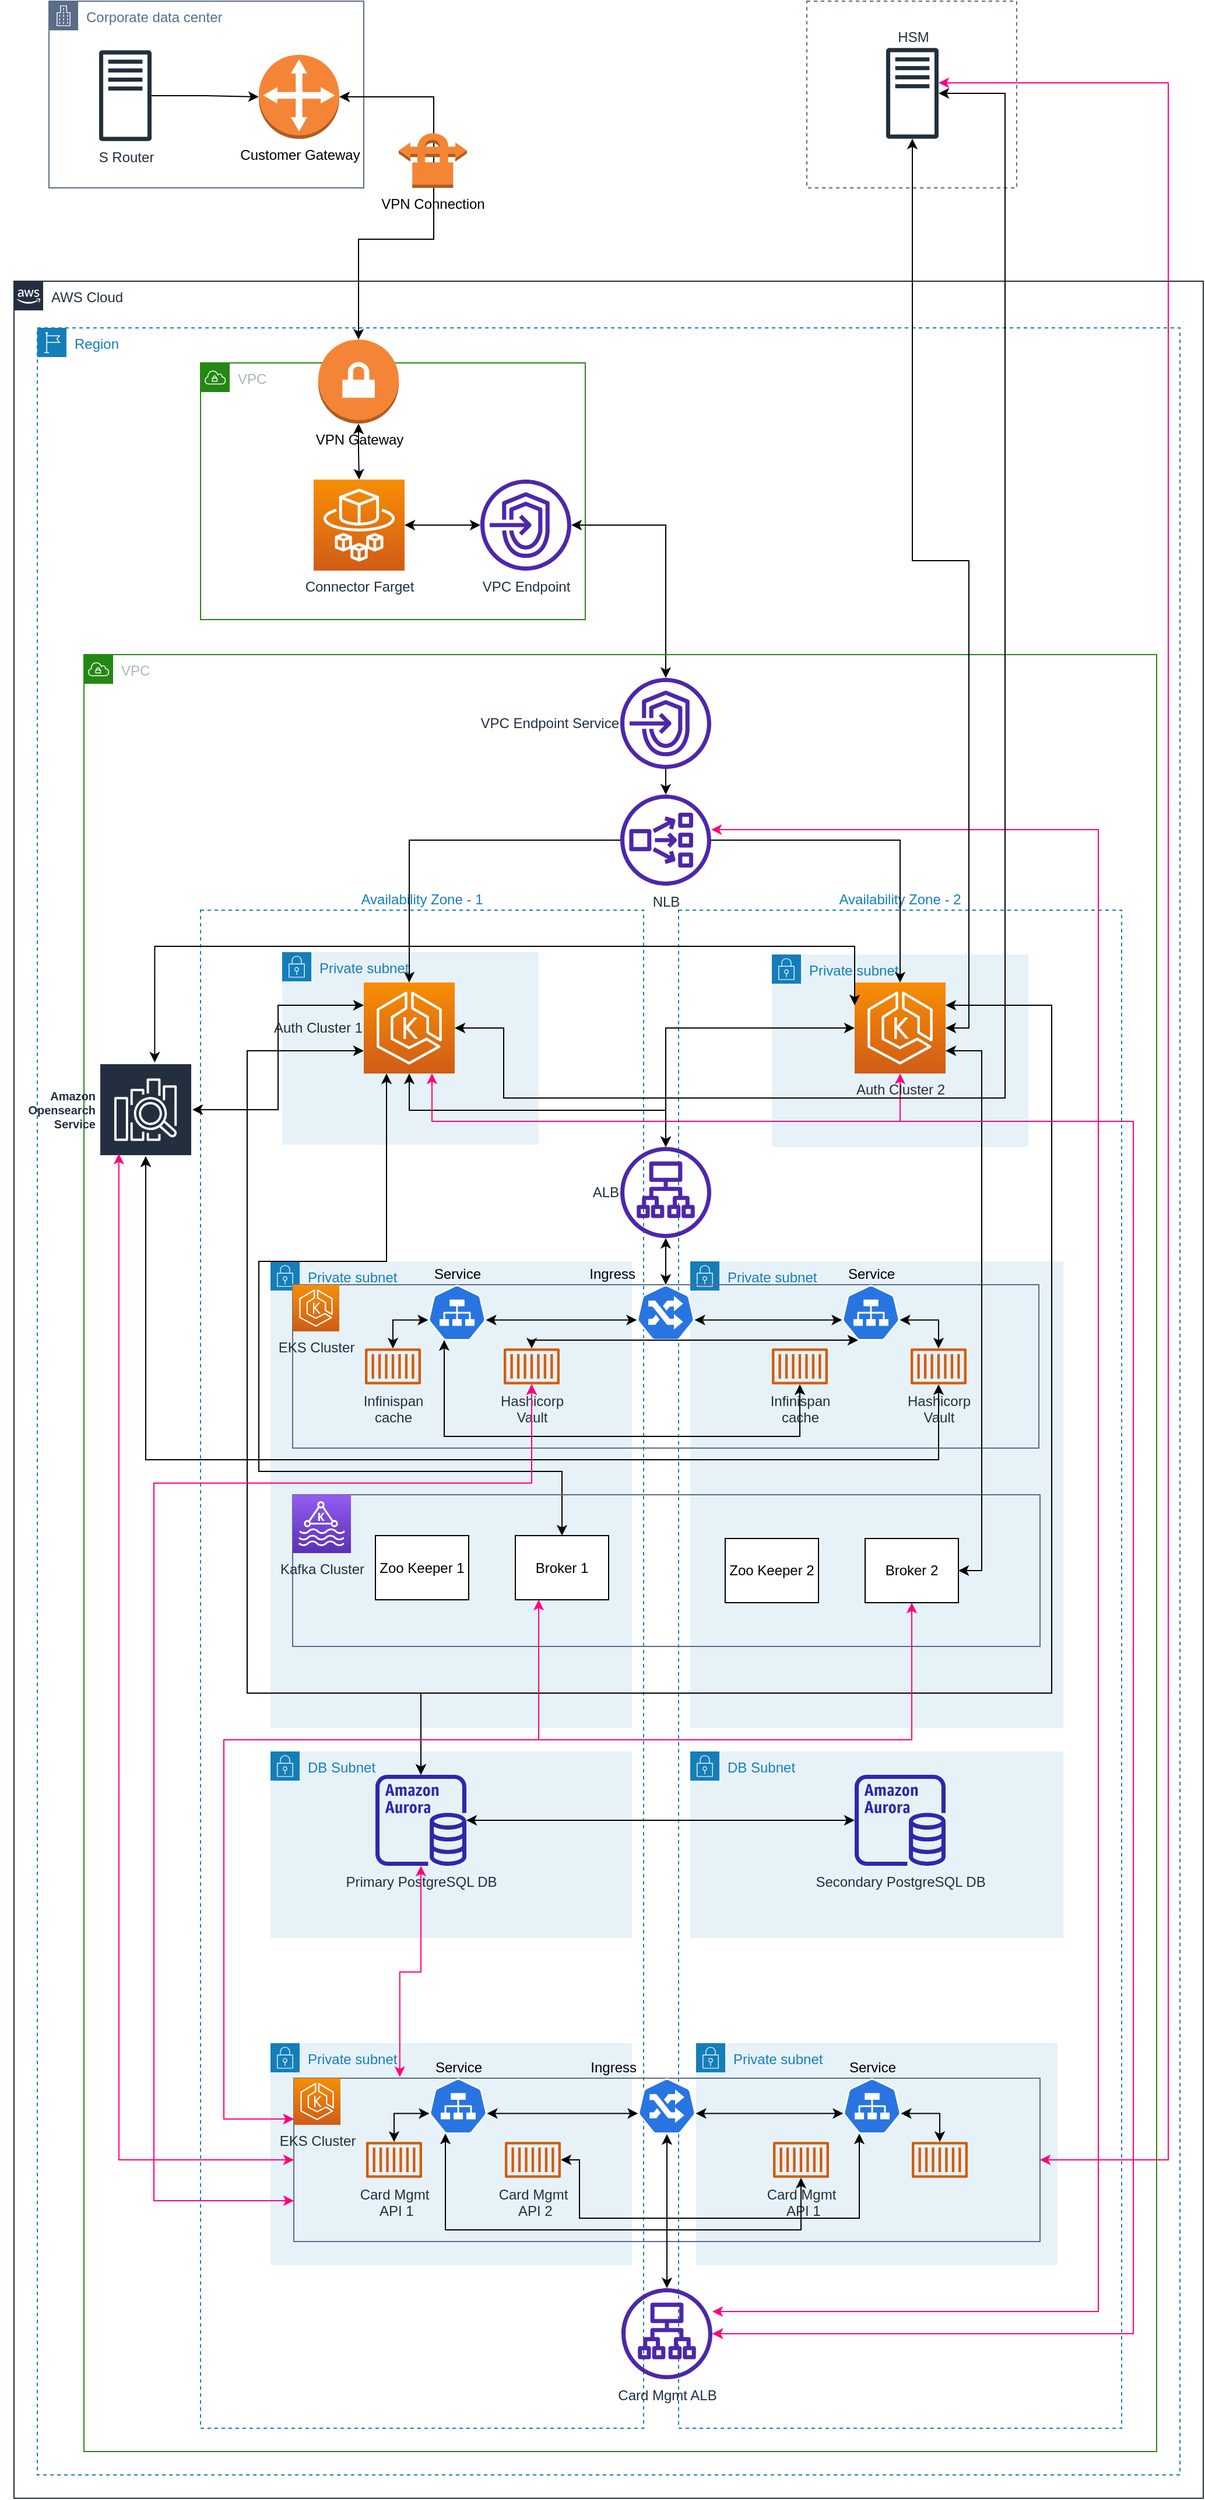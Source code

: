 <mxfile version="17.5.0" type="github">
  <diagram id="ZLm3gOEqDaADDMG7zsBQ" name="Page-1">
    <mxGraphModel dx="1483" dy="827" grid="1" gridSize="10" guides="1" tooltips="1" connect="1" arrows="1" fold="1" page="1" pageScale="1" pageWidth="850" pageHeight="1100" math="0" shadow="0">
      <root>
        <mxCell id="0" />
        <mxCell id="1" parent="0" />
        <mxCell id="WpvP-rq0O9A4-NwhxeJN-8" value="" style="fillColor=none;strokeColor=#5A6C86;dashed=1;verticalAlign=top;fontStyle=0;fontColor=#5A6C86;" parent="1" vertex="1">
          <mxGeometry x="700" y="40" width="180" height="160" as="geometry" />
        </mxCell>
        <mxCell id="sWBqQdJsFsiWwsDBz4wd-2" value="AWS Cloud" style="points=[[0,0],[0.25,0],[0.5,0],[0.75,0],[1,0],[1,0.25],[1,0.5],[1,0.75],[1,1],[0.75,1],[0.5,1],[0.25,1],[0,1],[0,0.75],[0,0.5],[0,0.25]];outlineConnect=0;gradientColor=none;html=1;whiteSpace=wrap;fontSize=12;fontStyle=0;container=1;pointerEvents=0;collapsible=0;recursiveResize=0;shape=mxgraph.aws4.group;grIcon=mxgraph.aws4.group_aws_cloud_alt;strokeColor=#232F3E;fillColor=none;verticalAlign=top;align=left;spacingLeft=30;fontColor=#232F3E;dashed=0;" parent="1" vertex="1">
          <mxGeometry x="20" y="280" width="1020" height="1900" as="geometry" />
        </mxCell>
        <mxCell id="sWBqQdJsFsiWwsDBz4wd-3" value="Region" style="points=[[0,0],[0.25,0],[0.5,0],[0.75,0],[1,0],[1,0.25],[1,0.5],[1,0.75],[1,1],[0.75,1],[0.5,1],[0.25,1],[0,1],[0,0.75],[0,0.5],[0,0.25]];outlineConnect=0;gradientColor=none;html=1;whiteSpace=wrap;fontSize=12;fontStyle=0;container=1;pointerEvents=0;collapsible=0;recursiveResize=0;shape=mxgraph.aws4.group;grIcon=mxgraph.aws4.group_region;strokeColor=#147EBA;fillColor=none;verticalAlign=top;align=left;spacingLeft=30;fontColor=#147EBA;dashed=1;" parent="sWBqQdJsFsiWwsDBz4wd-2" vertex="1">
          <mxGeometry x="20" y="40" width="980" height="1840" as="geometry" />
        </mxCell>
        <mxCell id="sWBqQdJsFsiWwsDBz4wd-5" value="VPC" style="points=[[0,0],[0.25,0],[0.5,0],[0.75,0],[1,0],[1,0.25],[1,0.5],[1,0.75],[1,1],[0.75,1],[0.5,1],[0.25,1],[0,1],[0,0.75],[0,0.5],[0,0.25]];outlineConnect=0;gradientColor=none;html=1;whiteSpace=wrap;fontSize=12;fontStyle=0;container=1;pointerEvents=0;collapsible=0;recursiveResize=0;shape=mxgraph.aws4.group;grIcon=mxgraph.aws4.group_vpc;strokeColor=#248814;fillColor=none;verticalAlign=top;align=left;spacingLeft=30;fontColor=#AAB7B8;dashed=0;" parent="sWBqQdJsFsiWwsDBz4wd-3" vertex="1">
          <mxGeometry x="140" y="30" width="330" height="220" as="geometry" />
        </mxCell>
        <mxCell id="sWBqQdJsFsiWwsDBz4wd-17" style="edgeStyle=orthogonalEdgeStyle;rounded=0;orthogonalLoop=1;jettySize=auto;html=1;startArrow=classic;startFill=1;" parent="sWBqQdJsFsiWwsDBz4wd-5" source="sWBqQdJsFsiWwsDBz4wd-14" target="sWBqQdJsFsiWwsDBz4wd-16" edge="1">
          <mxGeometry relative="1" as="geometry" />
        </mxCell>
        <mxCell id="sWBqQdJsFsiWwsDBz4wd-14" value="Connector Farget" style="sketch=0;points=[[0,0,0],[0.25,0,0],[0.5,0,0],[0.75,0,0],[1,0,0],[0,1,0],[0.25,1,0],[0.5,1,0],[0.75,1,0],[1,1,0],[0,0.25,0],[0,0.5,0],[0,0.75,0],[1,0.25,0],[1,0.5,0],[1,0.75,0]];outlineConnect=0;fontColor=#232F3E;gradientColor=#F78E04;gradientDirection=north;fillColor=#D05C17;strokeColor=#ffffff;dashed=0;verticalLabelPosition=bottom;verticalAlign=top;align=center;html=1;fontSize=12;fontStyle=0;aspect=fixed;shape=mxgraph.aws4.resourceIcon;resIcon=mxgraph.aws4.fargate;" parent="sWBqQdJsFsiWwsDBz4wd-5" vertex="1">
          <mxGeometry x="97" y="100" width="78" height="78" as="geometry" />
        </mxCell>
        <mxCell id="sWBqQdJsFsiWwsDBz4wd-16" value="VPC Endpoint" style="sketch=0;outlineConnect=0;fontColor=#232F3E;gradientColor=none;fillColor=#4D27AA;strokeColor=none;dashed=0;verticalLabelPosition=bottom;verticalAlign=top;align=center;html=1;fontSize=12;fontStyle=0;aspect=fixed;pointerEvents=1;shape=mxgraph.aws4.endpoints;" parent="sWBqQdJsFsiWwsDBz4wd-5" vertex="1">
          <mxGeometry x="240" y="100" width="78" height="78" as="geometry" />
        </mxCell>
        <mxCell id="sWBqQdJsFsiWwsDBz4wd-15" style="edgeStyle=orthogonalEdgeStyle;rounded=0;orthogonalLoop=1;jettySize=auto;html=1;startArrow=classic;startFill=1;" parent="sWBqQdJsFsiWwsDBz4wd-3" source="sWBqQdJsFsiWwsDBz4wd-10" target="sWBqQdJsFsiWwsDBz4wd-14" edge="1">
          <mxGeometry relative="1" as="geometry" />
        </mxCell>
        <mxCell id="sWBqQdJsFsiWwsDBz4wd-10" value="VPN Gateway" style="outlineConnect=0;dashed=0;verticalLabelPosition=bottom;verticalAlign=top;align=center;html=1;shape=mxgraph.aws3.vpn_gateway;fillColor=#F58536;gradientColor=none;" parent="sWBqQdJsFsiWwsDBz4wd-3" vertex="1">
          <mxGeometry x="241" y="10" width="69" height="72" as="geometry" />
        </mxCell>
        <mxCell id="sWBqQdJsFsiWwsDBz4wd-20" style="edgeStyle=orthogonalEdgeStyle;rounded=0;orthogonalLoop=1;jettySize=auto;html=1;startArrow=classic;startFill=1;" parent="sWBqQdJsFsiWwsDBz4wd-3" source="sWBqQdJsFsiWwsDBz4wd-16" target="sWBqQdJsFsiWwsDBz4wd-19" edge="1">
          <mxGeometry relative="1" as="geometry" />
        </mxCell>
        <mxCell id="yjxdZcu7dKZ7Ev10e8hE-39" value="" style="group" vertex="1" connectable="0" parent="sWBqQdJsFsiWwsDBz4wd-3">
          <mxGeometry x="40" y="280" width="920" height="1540" as="geometry" />
        </mxCell>
        <mxCell id="sWBqQdJsFsiWwsDBz4wd-18" value="VPC" style="points=[[0,0],[0.25,0],[0.5,0],[0.75,0],[1,0],[1,0.25],[1,0.5],[1,0.75],[1,1],[0.75,1],[0.5,1],[0.25,1],[0,1],[0,0.75],[0,0.5],[0,0.25]];outlineConnect=0;gradientColor=none;html=1;whiteSpace=wrap;fontSize=12;fontStyle=0;container=1;pointerEvents=0;collapsible=0;recursiveResize=0;shape=mxgraph.aws4.group;grIcon=mxgraph.aws4.group_vpc;strokeColor=#248814;fillColor=none;verticalAlign=top;align=left;spacingLeft=30;fontColor=#AAB7B8;dashed=0;" parent="yjxdZcu7dKZ7Ev10e8hE-39" vertex="1">
          <mxGeometry width="920" height="1540" as="geometry" />
        </mxCell>
        <mxCell id="yjxdZcu7dKZ7Ev10e8hE-45" value="Availability Zone - 1" style="fillColor=none;strokeColor=#147EBA;dashed=1;verticalAlign=bottom;fontStyle=0;fontColor=#147EBA;labelPosition=center;verticalLabelPosition=top;align=center;" vertex="1" parent="sWBqQdJsFsiWwsDBz4wd-18">
          <mxGeometry x="100" y="219" width="380" height="1301" as="geometry" />
        </mxCell>
        <mxCell id="yjxdZcu7dKZ7Ev10e8hE-29" value="Private subnet" style="points=[[0,0],[0.25,0],[0.5,0],[0.75,0],[1,0],[1,0.25],[1,0.5],[1,0.75],[1,1],[0.75,1],[0.5,1],[0.25,1],[0,1],[0,0.75],[0,0.5],[0,0.25]];outlineConnect=0;gradientColor=none;html=1;whiteSpace=wrap;fontSize=12;fontStyle=0;container=1;pointerEvents=0;collapsible=0;recursiveResize=0;shape=mxgraph.aws4.group;grIcon=mxgraph.aws4.group_security_group;grStroke=0;strokeColor=#147EBA;fillColor=#E6F2F8;verticalAlign=top;align=left;spacingLeft=30;fontColor=#147EBA;dashed=0;" vertex="1" parent="sWBqQdJsFsiWwsDBz4wd-18">
          <mxGeometry x="160" y="1190" width="310" height="190" as="geometry" />
        </mxCell>
        <mxCell id="yjxdZcu7dKZ7Ev10e8hE-6" value="DB Subnet" style="points=[[0,0],[0.25,0],[0.5,0],[0.75,0],[1,0],[1,0.25],[1,0.5],[1,0.75],[1,1],[0.75,1],[0.5,1],[0.25,1],[0,1],[0,0.75],[0,0.5],[0,0.25]];outlineConnect=0;gradientColor=none;html=1;whiteSpace=wrap;fontSize=12;fontStyle=0;container=1;pointerEvents=0;collapsible=0;recursiveResize=0;shape=mxgraph.aws4.group;grIcon=mxgraph.aws4.group_security_group;grStroke=0;strokeColor=#147EBA;fillColor=#E6F2F8;verticalAlign=top;align=left;spacingLeft=30;fontColor=#147EBA;dashed=0;" vertex="1" parent="sWBqQdJsFsiWwsDBz4wd-18">
          <mxGeometry x="520" y="940" width="320" height="160" as="geometry" />
        </mxCell>
        <mxCell id="WpvP-rq0O9A4-NwhxeJN-1" value="Availability Zone - 2" style="fillColor=none;strokeColor=#147EBA;dashed=1;verticalAlign=bottom;fontStyle=0;fontColor=#147EBA;labelPosition=center;verticalLabelPosition=top;align=center;" parent="sWBqQdJsFsiWwsDBz4wd-18" vertex="1">
          <mxGeometry x="510" y="219" width="380" height="1301" as="geometry" />
        </mxCell>
        <mxCell id="yjxdZcu7dKZ7Ev10e8hE-5" value="DB Subnet" style="points=[[0,0],[0.25,0],[0.5,0],[0.75,0],[1,0],[1,0.25],[1,0.5],[1,0.75],[1,1],[0.75,1],[0.5,1],[0.25,1],[0,1],[0,0.75],[0,0.5],[0,0.25]];outlineConnect=0;gradientColor=none;html=1;whiteSpace=wrap;fontSize=12;fontStyle=0;container=1;pointerEvents=0;collapsible=0;recursiveResize=0;shape=mxgraph.aws4.group;grIcon=mxgraph.aws4.group_security_group;grStroke=0;strokeColor=#147EBA;fillColor=#E6F2F8;verticalAlign=top;align=left;spacingLeft=30;fontColor=#147EBA;dashed=0;" vertex="1" parent="sWBqQdJsFsiWwsDBz4wd-18">
          <mxGeometry x="160" y="940" width="310" height="160" as="geometry" />
        </mxCell>
        <mxCell id="yjxdZcu7dKZ7Ev10e8hE-4" value="Private subnet" style="points=[[0,0],[0.25,0],[0.5,0],[0.75,0],[1,0],[1,0.25],[1,0.5],[1,0.75],[1,1],[0.75,1],[0.5,1],[0.25,1],[0,1],[0,0.75],[0,0.5],[0,0.25]];outlineConnect=0;gradientColor=none;html=1;whiteSpace=wrap;fontSize=12;fontStyle=0;container=1;pointerEvents=0;collapsible=0;recursiveResize=0;shape=mxgraph.aws4.group;grIcon=mxgraph.aws4.group_security_group;grStroke=0;strokeColor=#147EBA;fillColor=#E6F2F8;verticalAlign=top;align=left;spacingLeft=30;fontColor=#147EBA;dashed=0;" vertex="1" parent="sWBqQdJsFsiWwsDBz4wd-18">
          <mxGeometry x="520" y="520" width="320" height="400" as="geometry" />
        </mxCell>
        <mxCell id="yjxdZcu7dKZ7Ev10e8hE-3" value="Private subnet" style="points=[[0,0],[0.25,0],[0.5,0],[0.75,0],[1,0],[1,0.25],[1,0.5],[1,0.75],[1,1],[0.75,1],[0.5,1],[0.25,1],[0,1],[0,0.75],[0,0.5],[0,0.25]];outlineConnect=0;gradientColor=none;html=1;whiteSpace=wrap;fontSize=12;fontStyle=0;container=1;pointerEvents=0;collapsible=0;recursiveResize=0;shape=mxgraph.aws4.group;grIcon=mxgraph.aws4.group_security_group;grStroke=0;strokeColor=#147EBA;fillColor=#E6F2F8;verticalAlign=top;align=left;spacingLeft=30;fontColor=#147EBA;dashed=0;" vertex="1" parent="sWBqQdJsFsiWwsDBz4wd-18">
          <mxGeometry x="160" y="520" width="310" height="400" as="geometry" />
        </mxCell>
        <mxCell id="yjxdZcu7dKZ7Ev10e8hE-1" value="Private subnet" style="points=[[0,0],[0.25,0],[0.5,0],[0.75,0],[1,0],[1,0.25],[1,0.5],[1,0.75],[1,1],[0.75,1],[0.5,1],[0.25,1],[0,1],[0,0.75],[0,0.5],[0,0.25]];outlineConnect=0;gradientColor=none;html=1;whiteSpace=wrap;fontSize=12;fontStyle=0;container=1;pointerEvents=0;collapsible=0;recursiveResize=0;shape=mxgraph.aws4.group;grIcon=mxgraph.aws4.group_security_group;grStroke=0;strokeColor=#147EBA;fillColor=#E6F2F8;verticalAlign=top;align=left;spacingLeft=30;fontColor=#147EBA;dashed=0;" vertex="1" parent="sWBqQdJsFsiWwsDBz4wd-18">
          <mxGeometry x="170" y="255" width="220" height="165" as="geometry" />
        </mxCell>
        <mxCell id="WpvP-rq0O9A4-NwhxeJN-3" style="edgeStyle=orthogonalEdgeStyle;rounded=0;orthogonalLoop=1;jettySize=auto;html=1;" parent="sWBqQdJsFsiWwsDBz4wd-18" source="sWBqQdJsFsiWwsDBz4wd-19" target="WpvP-rq0O9A4-NwhxeJN-2" edge="1">
          <mxGeometry relative="1" as="geometry" />
        </mxCell>
        <mxCell id="sWBqQdJsFsiWwsDBz4wd-19" value="VPC Endpoint Service" style="sketch=0;outlineConnect=0;fontColor=#232F3E;gradientColor=none;fillColor=#4D27AA;strokeColor=none;dashed=0;verticalLabelPosition=middle;verticalAlign=middle;align=right;html=1;fontSize=12;fontStyle=0;aspect=fixed;pointerEvents=1;shape=mxgraph.aws4.endpoints;labelPosition=left;" parent="sWBqQdJsFsiWwsDBz4wd-18" vertex="1">
          <mxGeometry x="460" y="20" width="78" height="78" as="geometry" />
        </mxCell>
        <mxCell id="WpvP-rq0O9A4-NwhxeJN-25" style="edgeStyle=orthogonalEdgeStyle;rounded=0;orthogonalLoop=1;jettySize=auto;html=1;exitX=0.5;exitY=1;exitDx=0;exitDy=0;exitPerimeter=0;startArrow=classic;startFill=1;" parent="sWBqQdJsFsiWwsDBz4wd-18" source="sWBqQdJsFsiWwsDBz4wd-22" target="WpvP-rq0O9A4-NwhxeJN-20" edge="1">
          <mxGeometry relative="1" as="geometry" />
        </mxCell>
        <mxCell id="WpvP-rq0O9A4-NwhxeJN-42" style="edgeStyle=orthogonalEdgeStyle;rounded=0;orthogonalLoop=1;jettySize=auto;html=1;exitX=0.25;exitY=1;exitDx=0;exitDy=0;exitPerimeter=0;entryX=0.5;entryY=0;entryDx=0;entryDy=0;startArrow=classic;startFill=1;" parent="sWBqQdJsFsiWwsDBz4wd-18" source="sWBqQdJsFsiWwsDBz4wd-22" target="WpvP-rq0O9A4-NwhxeJN-39" edge="1">
          <mxGeometry relative="1" as="geometry">
            <Array as="points">
              <mxPoint x="260" y="520" />
              <mxPoint x="150" y="520" />
              <mxPoint x="150" y="700" />
              <mxPoint x="410" y="700" />
            </Array>
          </mxGeometry>
        </mxCell>
        <mxCell id="WpvP-rq0O9A4-NwhxeJN-47" style="edgeStyle=orthogonalEdgeStyle;rounded=0;orthogonalLoop=1;jettySize=auto;html=1;exitX=0;exitY=0.75;exitDx=0;exitDy=0;exitPerimeter=0;startArrow=classic;startFill=1;" parent="sWBqQdJsFsiWwsDBz4wd-18" source="sWBqQdJsFsiWwsDBz4wd-22" target="WpvP-rq0O9A4-NwhxeJN-44" edge="1">
          <mxGeometry relative="1" as="geometry">
            <Array as="points">
              <mxPoint x="140" y="340" />
              <mxPoint x="140" y="890" />
              <mxPoint x="289" y="890" />
            </Array>
          </mxGeometry>
        </mxCell>
        <mxCell id="WpvP-rq0O9A4-NwhxeJN-50" style="edgeStyle=orthogonalEdgeStyle;rounded=0;orthogonalLoop=1;jettySize=auto;html=1;exitX=0;exitY=0.25;exitDx=0;exitDy=0;exitPerimeter=0;startArrow=classic;startFill=1;" parent="sWBqQdJsFsiWwsDBz4wd-18" source="sWBqQdJsFsiWwsDBz4wd-22" target="WpvP-rq0O9A4-NwhxeJN-4" edge="1">
          <mxGeometry relative="1" as="geometry" />
        </mxCell>
        <mxCell id="sWBqQdJsFsiWwsDBz4wd-22" value="Auth Cluster 1" style="sketch=0;points=[[0,0,0],[0.25,0,0],[0.5,0,0],[0.75,0,0],[1,0,0],[0,1,0],[0.25,1,0],[0.5,1,0],[0.75,1,0],[1,1,0],[0,0.25,0],[0,0.5,0],[0,0.75,0],[1,0.25,0],[1,0.5,0],[1,0.75,0]];outlineConnect=0;fontColor=#232F3E;gradientColor=#F78E04;gradientDirection=north;fillColor=#D05C17;strokeColor=#ffffff;dashed=0;verticalLabelPosition=middle;verticalAlign=middle;align=right;html=1;fontSize=12;fontStyle=0;aspect=fixed;shape=mxgraph.aws4.resourceIcon;resIcon=mxgraph.aws4.eks;labelPosition=left;" parent="sWBqQdJsFsiWwsDBz4wd-18" vertex="1">
          <mxGeometry x="240" y="281" width="78" height="78" as="geometry" />
        </mxCell>
        <mxCell id="WpvP-rq0O9A4-NwhxeJN-6" style="edgeStyle=orthogonalEdgeStyle;rounded=0;orthogonalLoop=1;jettySize=auto;html=1;entryX=0.5;entryY=0;entryDx=0;entryDy=0;entryPerimeter=0;" parent="sWBqQdJsFsiWwsDBz4wd-18" source="WpvP-rq0O9A4-NwhxeJN-2" target="sWBqQdJsFsiWwsDBz4wd-22" edge="1">
          <mxGeometry relative="1" as="geometry" />
        </mxCell>
        <mxCell id="WpvP-rq0O9A4-NwhxeJN-2" value="NLB" style="sketch=0;outlineConnect=0;fontColor=#232F3E;gradientColor=none;fillColor=#4D27AA;strokeColor=none;dashed=0;verticalLabelPosition=bottom;verticalAlign=top;align=center;html=1;fontSize=12;fontStyle=0;aspect=fixed;pointerEvents=1;shape=mxgraph.aws4.network_load_balancer;" parent="sWBqQdJsFsiWwsDBz4wd-18" vertex="1">
          <mxGeometry x="460" y="120" width="78" height="78" as="geometry" />
        </mxCell>
        <mxCell id="WpvP-rq0O9A4-NwhxeJN-4" value="Amazon Opensearch Service" style="sketch=0;outlineConnect=0;fontColor=#232F3E;gradientColor=none;strokeColor=#ffffff;fillColor=#232F3E;dashed=0;verticalLabelPosition=middle;verticalAlign=middle;align=right;html=1;whiteSpace=wrap;fontSize=10;fontStyle=1;spacing=3;shape=mxgraph.aws4.productIcon;prIcon=mxgraph.aws4.elasticsearch_service;labelPosition=left;" parent="sWBqQdJsFsiWwsDBz4wd-18" vertex="1">
          <mxGeometry x="13" y="350" width="80" height="80" as="geometry" />
        </mxCell>
        <mxCell id="WpvP-rq0O9A4-NwhxeJN-18" value="" style="group;labelPosition=center;verticalLabelPosition=top;align=center;verticalAlign=bottom;" parent="sWBqQdJsFsiWwsDBz4wd-18" vertex="1" connectable="0">
          <mxGeometry x="179" y="540" width="640" height="140" as="geometry" />
        </mxCell>
        <mxCell id="yjxdZcu7dKZ7Ev10e8hE-7" value="" style="group" vertex="1" connectable="0" parent="WpvP-rq0O9A4-NwhxeJN-18">
          <mxGeometry width="640" height="140" as="geometry" />
        </mxCell>
        <mxCell id="WpvP-rq0O9A4-NwhxeJN-13" value="" style="fillColor=none;strokeColor=#5A6C86;verticalAlign=top;fontStyle=0;fontColor=#5A6C86;" parent="yjxdZcu7dKZ7Ev10e8hE-7" vertex="1">
          <mxGeometry width="640" height="140" as="geometry" />
        </mxCell>
        <mxCell id="WpvP-rq0O9A4-NwhxeJN-14" value="Infinispan&lt;br&gt;cache" style="sketch=0;outlineConnect=0;fontColor=#232F3E;gradientColor=none;fillColor=#D45B07;strokeColor=none;dashed=0;verticalLabelPosition=bottom;verticalAlign=top;align=center;html=1;fontSize=12;fontStyle=0;aspect=fixed;pointerEvents=1;shape=mxgraph.aws4.container_1;" parent="yjxdZcu7dKZ7Ev10e8hE-7" vertex="1">
          <mxGeometry x="62" y="54.5" width="48" height="31" as="geometry" />
        </mxCell>
        <mxCell id="WpvP-rq0O9A4-NwhxeJN-15" value="Hashicorp&lt;br&gt;Vault" style="sketch=0;outlineConnect=0;fontColor=#232F3E;gradientColor=none;fillColor=#D45B07;strokeColor=none;dashed=0;verticalLabelPosition=bottom;verticalAlign=top;align=center;html=1;fontSize=12;fontStyle=0;aspect=fixed;pointerEvents=1;shape=mxgraph.aws4.container_1;" parent="yjxdZcu7dKZ7Ev10e8hE-7" vertex="1">
          <mxGeometry x="181" y="54.5" width="48" height="31" as="geometry" />
        </mxCell>
        <mxCell id="WpvP-rq0O9A4-NwhxeJN-16" value="Infinispan&lt;br&gt;cache" style="sketch=0;outlineConnect=0;fontColor=#232F3E;gradientColor=none;fillColor=#D45B07;strokeColor=none;dashed=0;verticalLabelPosition=bottom;verticalAlign=top;align=center;html=1;fontSize=12;fontStyle=0;aspect=fixed;pointerEvents=1;shape=mxgraph.aws4.container_1;" parent="yjxdZcu7dKZ7Ev10e8hE-7" vertex="1">
          <mxGeometry x="411" y="54.5" width="48" height="31" as="geometry" />
        </mxCell>
        <mxCell id="WpvP-rq0O9A4-NwhxeJN-17" value="Hashicorp&lt;br&gt;Vault" style="sketch=0;outlineConnect=0;fontColor=#232F3E;gradientColor=none;fillColor=#D45B07;strokeColor=none;dashed=0;verticalLabelPosition=bottom;verticalAlign=top;align=center;html=1;fontSize=12;fontStyle=0;aspect=fixed;pointerEvents=1;shape=mxgraph.aws4.container_1;" parent="yjxdZcu7dKZ7Ev10e8hE-7" vertex="1">
          <mxGeometry x="530" y="54.5" width="48" height="31" as="geometry" />
        </mxCell>
        <mxCell id="WpvP-rq0O9A4-NwhxeJN-19" value="EKS Cluster" style="sketch=0;points=[[0,0,0],[0.25,0,0],[0.5,0,0],[0.75,0,0],[1,0,0],[0,1,0],[0.25,1,0],[0.5,1,0],[0.75,1,0],[1,1,0],[0,0.25,0],[0,0.5,0],[0,0.75,0],[1,0.25,0],[1,0.5,0],[1,0.75,0]];outlineConnect=0;fontColor=#232F3E;gradientColor=#F78E04;gradientDirection=north;fillColor=#D05C17;strokeColor=#ffffff;dashed=0;verticalLabelPosition=bottom;verticalAlign=top;align=center;html=1;fontSize=12;fontStyle=0;aspect=fixed;shape=mxgraph.aws4.resourceIcon;resIcon=mxgraph.aws4.eks;" parent="yjxdZcu7dKZ7Ev10e8hE-7" vertex="1">
          <mxGeometry width="40" height="40" as="geometry" />
        </mxCell>
        <mxCell id="WpvP-rq0O9A4-NwhxeJN-21" value="Ingress" style="sketch=0;html=1;dashed=0;whitespace=wrap;fillColor=#2875E2;strokeColor=#ffffff;points=[[0.005,0.63,0],[0.1,0.2,0],[0.9,0.2,0],[0.5,0,0],[0.995,0.63,0],[0.72,0.99,0],[0.5,1,0],[0.28,0.99,0]];shape=mxgraph.kubernetes.icon;prIcon=ing;labelPosition=left;verticalLabelPosition=top;align=right;verticalAlign=bottom;" parent="yjxdZcu7dKZ7Ev10e8hE-7" vertex="1">
          <mxGeometry x="295" width="50" height="48" as="geometry" />
        </mxCell>
        <mxCell id="WpvP-rq0O9A4-NwhxeJN-22" value="Service" style="sketch=0;html=1;dashed=0;whitespace=wrap;fillColor=#2875E2;strokeColor=#ffffff;points=[[0.005,0.63,0],[0.1,0.2,0],[0.9,0.2,0],[0.5,0,0],[0.995,0.63,0],[0.72,0.99,0],[0.5,1,0],[0.28,0.99,0]];shape=mxgraph.kubernetes.icon;prIcon=svc;labelPosition=center;verticalLabelPosition=top;align=center;verticalAlign=bottom;" parent="yjxdZcu7dKZ7Ev10e8hE-7" vertex="1">
          <mxGeometry x="116" width="50" height="48" as="geometry" />
        </mxCell>
        <mxCell id="WpvP-rq0O9A4-NwhxeJN-23" value="Service" style="sketch=0;html=1;dashed=0;whitespace=wrap;fillColor=#2875E2;strokeColor=#ffffff;points=[[0.005,0.63,0],[0.1,0.2,0],[0.9,0.2,0],[0.5,0,0],[0.995,0.63,0],[0.72,0.99,0],[0.5,1,0],[0.28,0.99,0]];shape=mxgraph.kubernetes.icon;prIcon=svc;labelPosition=center;verticalLabelPosition=top;align=center;verticalAlign=bottom;" parent="yjxdZcu7dKZ7Ev10e8hE-7" vertex="1">
          <mxGeometry x="471" width="50" height="48" as="geometry" />
        </mxCell>
        <mxCell id="WpvP-rq0O9A4-NwhxeJN-27" style="edgeStyle=orthogonalEdgeStyle;rounded=0;orthogonalLoop=1;jettySize=auto;html=1;exitX=0.005;exitY=0.63;exitDx=0;exitDy=0;exitPerimeter=0;entryX=0.995;entryY=0.63;entryDx=0;entryDy=0;entryPerimeter=0;startArrow=classic;startFill=1;" parent="yjxdZcu7dKZ7Ev10e8hE-7" source="WpvP-rq0O9A4-NwhxeJN-21" target="WpvP-rq0O9A4-NwhxeJN-22" edge="1">
          <mxGeometry relative="1" as="geometry" />
        </mxCell>
        <mxCell id="WpvP-rq0O9A4-NwhxeJN-30" style="edgeStyle=orthogonalEdgeStyle;rounded=0;orthogonalLoop=1;jettySize=auto;html=1;exitX=0.005;exitY=0.63;exitDx=0;exitDy=0;exitPerimeter=0;startArrow=classic;startFill=1;" parent="yjxdZcu7dKZ7Ev10e8hE-7" source="WpvP-rq0O9A4-NwhxeJN-22" target="WpvP-rq0O9A4-NwhxeJN-14" edge="1">
          <mxGeometry relative="1" as="geometry" />
        </mxCell>
        <mxCell id="WpvP-rq0O9A4-NwhxeJN-31" style="edgeStyle=orthogonalEdgeStyle;rounded=0;orthogonalLoop=1;jettySize=auto;html=1;exitX=0.28;exitY=0.99;exitDx=0;exitDy=0;exitPerimeter=0;startArrow=classic;startFill=1;" parent="yjxdZcu7dKZ7Ev10e8hE-7" source="WpvP-rq0O9A4-NwhxeJN-22" target="WpvP-rq0O9A4-NwhxeJN-16" edge="1">
          <mxGeometry relative="1" as="geometry">
            <Array as="points">
              <mxPoint x="130" y="130" />
              <mxPoint x="435" y="130" />
            </Array>
          </mxGeometry>
        </mxCell>
        <mxCell id="WpvP-rq0O9A4-NwhxeJN-29" style="edgeStyle=orthogonalEdgeStyle;rounded=0;orthogonalLoop=1;jettySize=auto;html=1;exitX=0.995;exitY=0.63;exitDx=0;exitDy=0;exitPerimeter=0;entryX=0.005;entryY=0.63;entryDx=0;entryDy=0;entryPerimeter=0;startArrow=classic;startFill=1;" parent="yjxdZcu7dKZ7Ev10e8hE-7" source="WpvP-rq0O9A4-NwhxeJN-21" target="WpvP-rq0O9A4-NwhxeJN-23" edge="1">
          <mxGeometry relative="1" as="geometry" />
        </mxCell>
        <mxCell id="WpvP-rq0O9A4-NwhxeJN-32" style="edgeStyle=orthogonalEdgeStyle;rounded=0;orthogonalLoop=1;jettySize=auto;html=1;exitX=0.995;exitY=0.63;exitDx=0;exitDy=0;exitPerimeter=0;startArrow=classic;startFill=1;" parent="yjxdZcu7dKZ7Ev10e8hE-7" source="WpvP-rq0O9A4-NwhxeJN-23" target="WpvP-rq0O9A4-NwhxeJN-17" edge="1">
          <mxGeometry relative="1" as="geometry" />
        </mxCell>
        <mxCell id="WpvP-rq0O9A4-NwhxeJN-33" style="edgeStyle=orthogonalEdgeStyle;rounded=0;orthogonalLoop=1;jettySize=auto;html=1;exitX=0.28;exitY=0.99;exitDx=0;exitDy=0;exitPerimeter=0;startArrow=classic;startFill=1;" parent="yjxdZcu7dKZ7Ev10e8hE-7" source="WpvP-rq0O9A4-NwhxeJN-23" target="WpvP-rq0O9A4-NwhxeJN-15" edge="1">
          <mxGeometry relative="1" as="geometry">
            <Array as="points">
              <mxPoint x="205" y="48" />
            </Array>
          </mxGeometry>
        </mxCell>
        <mxCell id="WpvP-rq0O9A4-NwhxeJN-24" style="edgeStyle=orthogonalEdgeStyle;rounded=0;orthogonalLoop=1;jettySize=auto;html=1;entryX=0.5;entryY=0;entryDx=0;entryDy=0;entryPerimeter=0;startArrow=classic;startFill=1;" parent="sWBqQdJsFsiWwsDBz4wd-18" source="WpvP-rq0O9A4-NwhxeJN-20" target="WpvP-rq0O9A4-NwhxeJN-21" edge="1">
          <mxGeometry relative="1" as="geometry" />
        </mxCell>
        <mxCell id="WpvP-rq0O9A4-NwhxeJN-20" value="ALB" style="sketch=0;outlineConnect=0;fontColor=#232F3E;gradientColor=none;fillColor=#4D27AA;strokeColor=none;dashed=0;verticalLabelPosition=middle;verticalAlign=middle;align=right;html=1;fontSize=12;fontStyle=0;aspect=fixed;pointerEvents=1;shape=mxgraph.aws4.application_load_balancer;labelPosition=left;" parent="sWBqQdJsFsiWwsDBz4wd-18" vertex="1">
          <mxGeometry x="460" y="422" width="78" height="78" as="geometry" />
        </mxCell>
        <mxCell id="WpvP-rq0O9A4-NwhxeJN-34" value="" style="fillColor=none;strokeColor=#5A6C86;verticalAlign=top;fontStyle=0;fontColor=#5A6C86;" parent="sWBqQdJsFsiWwsDBz4wd-18" vertex="1">
          <mxGeometry x="179" y="720" width="641" height="130" as="geometry" />
        </mxCell>
        <mxCell id="WpvP-rq0O9A4-NwhxeJN-35" value="Kafka Cluster" style="sketch=0;points=[[0,0,0],[0.25,0,0],[0.5,0,0],[0.75,0,0],[1,0,0],[0,1,0],[0.25,1,0],[0.5,1,0],[0.75,1,0],[1,1,0],[0,0.25,0],[0,0.5,0],[0,0.75,0],[1,0.25,0],[1,0.5,0],[1,0.75,0]];outlineConnect=0;fontColor=#232F3E;gradientColor=#945DF2;gradientDirection=north;fillColor=#5A30B5;strokeColor=#ffffff;dashed=0;verticalLabelPosition=bottom;verticalAlign=top;align=center;html=1;fontSize=12;fontStyle=0;aspect=fixed;shape=mxgraph.aws4.resourceIcon;resIcon=mxgraph.aws4.managed_streaming_for_kafka;" parent="sWBqQdJsFsiWwsDBz4wd-18" vertex="1">
          <mxGeometry x="179" y="720" width="50" height="50" as="geometry" />
        </mxCell>
        <mxCell id="WpvP-rq0O9A4-NwhxeJN-38" value="Zoo Keeper 1" style="whiteSpace=wrap;html=1;" parent="sWBqQdJsFsiWwsDBz4wd-18" vertex="1">
          <mxGeometry x="250" y="755" width="80" height="55" as="geometry" />
        </mxCell>
        <mxCell id="WpvP-rq0O9A4-NwhxeJN-39" value="Broker 1" style="whiteSpace=wrap;html=1;" parent="sWBqQdJsFsiWwsDBz4wd-18" vertex="1">
          <mxGeometry x="370" y="755" width="80" height="55" as="geometry" />
        </mxCell>
        <mxCell id="WpvP-rq0O9A4-NwhxeJN-40" value="Zoo Keeper 2" style="whiteSpace=wrap;html=1;" parent="sWBqQdJsFsiWwsDBz4wd-18" vertex="1">
          <mxGeometry x="550" y="757.5" width="80" height="55" as="geometry" />
        </mxCell>
        <mxCell id="WpvP-rq0O9A4-NwhxeJN-41" value="Broker 2" style="whiteSpace=wrap;html=1;" parent="sWBqQdJsFsiWwsDBz4wd-18" vertex="1">
          <mxGeometry x="670" y="757.5" width="80" height="55" as="geometry" />
        </mxCell>
        <mxCell id="WpvP-rq0O9A4-NwhxeJN-46" style="edgeStyle=orthogonalEdgeStyle;rounded=0;orthogonalLoop=1;jettySize=auto;html=1;startArrow=classic;startFill=1;" parent="sWBqQdJsFsiWwsDBz4wd-18" source="WpvP-rq0O9A4-NwhxeJN-44" target="WpvP-rq0O9A4-NwhxeJN-45" edge="1">
          <mxGeometry relative="1" as="geometry" />
        </mxCell>
        <mxCell id="WpvP-rq0O9A4-NwhxeJN-44" value="Primary PostgreSQL DB" style="sketch=0;outlineConnect=0;fontColor=#232F3E;gradientColor=none;fillColor=#2E27AD;strokeColor=none;dashed=0;verticalLabelPosition=bottom;verticalAlign=top;align=center;html=1;fontSize=12;fontStyle=0;aspect=fixed;pointerEvents=1;shape=mxgraph.aws4.aurora_instance;" parent="sWBqQdJsFsiWwsDBz4wd-18" vertex="1">
          <mxGeometry x="250" y="960" width="78" height="78" as="geometry" />
        </mxCell>
        <mxCell id="WpvP-rq0O9A4-NwhxeJN-45" value="Secondary PostgreSQL DB" style="sketch=0;outlineConnect=0;fontColor=#232F3E;gradientColor=none;fillColor=#2E27AD;strokeColor=none;dashed=0;verticalLabelPosition=bottom;verticalAlign=top;align=center;html=1;fontSize=12;fontStyle=0;aspect=fixed;pointerEvents=1;shape=mxgraph.aws4.aurora_instance;" parent="sWBqQdJsFsiWwsDBz4wd-18" vertex="1">
          <mxGeometry x="661" y="960" width="78" height="78" as="geometry" />
        </mxCell>
        <mxCell id="WpvP-rq0O9A4-NwhxeJN-52" style="edgeStyle=orthogonalEdgeStyle;rounded=0;orthogonalLoop=1;jettySize=auto;html=1;startArrow=classic;startFill=1;" parent="sWBqQdJsFsiWwsDBz4wd-18" source="WpvP-rq0O9A4-NwhxeJN-15" target="WpvP-rq0O9A4-NwhxeJN-4" edge="1">
          <mxGeometry relative="1" as="geometry">
            <Array as="points">
              <mxPoint x="384" y="690" />
              <mxPoint x="53" y="690" />
            </Array>
          </mxGeometry>
        </mxCell>
        <mxCell id="WpvP-rq0O9A4-NwhxeJN-53" style="edgeStyle=orthogonalEdgeStyle;rounded=0;orthogonalLoop=1;jettySize=auto;html=1;startArrow=classic;startFill=1;" parent="sWBqQdJsFsiWwsDBz4wd-18" source="WpvP-rq0O9A4-NwhxeJN-17" target="WpvP-rq0O9A4-NwhxeJN-4" edge="1">
          <mxGeometry relative="1" as="geometry">
            <Array as="points">
              <mxPoint x="733" y="690" />
              <mxPoint x="53" y="690" />
            </Array>
          </mxGeometry>
        </mxCell>
        <mxCell id="yjxdZcu7dKZ7Ev10e8hE-2" value="Private subnet" style="points=[[0,0],[0.25,0],[0.5,0],[0.75,0],[1,0],[1,0.25],[1,0.5],[1,0.75],[1,1],[0.75,1],[0.5,1],[0.25,1],[0,1],[0,0.75],[0,0.5],[0,0.25]];outlineConnect=0;gradientColor=none;html=1;whiteSpace=wrap;fontSize=12;fontStyle=0;container=1;pointerEvents=0;collapsible=0;recursiveResize=0;shape=mxgraph.aws4.group;grIcon=mxgraph.aws4.group_security_group;grStroke=0;strokeColor=#147EBA;fillColor=#E6F2F8;verticalAlign=top;align=left;spacingLeft=30;fontColor=#147EBA;dashed=0;" vertex="1" parent="sWBqQdJsFsiWwsDBz4wd-18">
          <mxGeometry x="590" y="257" width="220" height="165" as="geometry" />
        </mxCell>
        <mxCell id="yjxdZcu7dKZ7Ev10e8hE-48" style="edgeStyle=orthogonalEdgeStyle;rounded=0;orthogonalLoop=1;jettySize=auto;html=1;exitX=0.5;exitY=1;exitDx=0;exitDy=0;exitPerimeter=0;startArrow=classic;startFill=1;strokeColor=#FF0080;" edge="1" parent="sWBqQdJsFsiWwsDBz4wd-18" source="WpvP-rq0O9A4-NwhxeJN-5" target="yjxdZcu7dKZ7Ev10e8hE-34">
          <mxGeometry relative="1" as="geometry">
            <Array as="points">
              <mxPoint x="700" y="400" />
              <mxPoint x="900" y="400" />
              <mxPoint x="900" y="1439" />
            </Array>
          </mxGeometry>
        </mxCell>
        <mxCell id="WpvP-rq0O9A4-NwhxeJN-5" value="Auth Cluster 2" style="sketch=0;points=[[0,0,0],[0.25,0,0],[0.5,0,0],[0.75,0,0],[1,0,0],[0,1,0],[0.25,1,0],[0.5,1,0],[0.75,1,0],[1,1,0],[0,0.25,0],[0,0.5,0],[0,0.75,0],[1,0.25,0],[1,0.5,0],[1,0.75,0]];outlineConnect=0;fontColor=#232F3E;gradientColor=#F78E04;gradientDirection=north;fillColor=#D05C17;strokeColor=#ffffff;dashed=0;verticalLabelPosition=bottom;verticalAlign=top;align=center;html=1;fontSize=12;fontStyle=0;aspect=fixed;shape=mxgraph.aws4.resourceIcon;resIcon=mxgraph.aws4.eks;labelPosition=center;" parent="sWBqQdJsFsiWwsDBz4wd-18" vertex="1">
          <mxGeometry x="661" y="281" width="78" height="78" as="geometry" />
        </mxCell>
        <mxCell id="WpvP-rq0O9A4-NwhxeJN-26" style="edgeStyle=orthogonalEdgeStyle;rounded=0;orthogonalLoop=1;jettySize=auto;html=1;startArrow=classic;startFill=1;" parent="sWBqQdJsFsiWwsDBz4wd-18" source="WpvP-rq0O9A4-NwhxeJN-5" target="WpvP-rq0O9A4-NwhxeJN-20" edge="1">
          <mxGeometry relative="1" as="geometry" />
        </mxCell>
        <mxCell id="WpvP-rq0O9A4-NwhxeJN-43" style="edgeStyle=orthogonalEdgeStyle;rounded=0;orthogonalLoop=1;jettySize=auto;html=1;exitX=1;exitY=0.75;exitDx=0;exitDy=0;exitPerimeter=0;entryX=1;entryY=0.5;entryDx=0;entryDy=0;startArrow=classic;startFill=1;" parent="sWBqQdJsFsiWwsDBz4wd-18" source="WpvP-rq0O9A4-NwhxeJN-5" target="WpvP-rq0O9A4-NwhxeJN-41" edge="1">
          <mxGeometry relative="1" as="geometry" />
        </mxCell>
        <mxCell id="WpvP-rq0O9A4-NwhxeJN-49" style="edgeStyle=orthogonalEdgeStyle;rounded=0;orthogonalLoop=1;jettySize=auto;html=1;exitX=1;exitY=0.25;exitDx=0;exitDy=0;exitPerimeter=0;startArrow=classic;startFill=1;" parent="sWBqQdJsFsiWwsDBz4wd-18" source="WpvP-rq0O9A4-NwhxeJN-5" target="WpvP-rq0O9A4-NwhxeJN-44" edge="1">
          <mxGeometry relative="1" as="geometry">
            <Array as="points">
              <mxPoint x="830" y="301" />
              <mxPoint x="830" y="890" />
              <mxPoint x="289" y="890" />
            </Array>
          </mxGeometry>
        </mxCell>
        <mxCell id="WpvP-rq0O9A4-NwhxeJN-51" style="edgeStyle=orthogonalEdgeStyle;rounded=0;orthogonalLoop=1;jettySize=auto;html=1;exitX=0;exitY=0.25;exitDx=0;exitDy=0;exitPerimeter=0;entryX=0.596;entryY=-0.006;entryDx=0;entryDy=0;entryPerimeter=0;startArrow=classic;startFill=1;" parent="sWBqQdJsFsiWwsDBz4wd-18" source="WpvP-rq0O9A4-NwhxeJN-5" target="WpvP-rq0O9A4-NwhxeJN-4" edge="1">
          <mxGeometry relative="1" as="geometry">
            <Array as="points">
              <mxPoint x="661" y="250" />
              <mxPoint x="61" y="250" />
            </Array>
          </mxGeometry>
        </mxCell>
        <mxCell id="WpvP-rq0O9A4-NwhxeJN-7" style="edgeStyle=orthogonalEdgeStyle;rounded=0;orthogonalLoop=1;jettySize=auto;html=1;" parent="sWBqQdJsFsiWwsDBz4wd-18" source="WpvP-rq0O9A4-NwhxeJN-2" target="WpvP-rq0O9A4-NwhxeJN-5" edge="1">
          <mxGeometry relative="1" as="geometry" />
        </mxCell>
        <mxCell id="yjxdZcu7dKZ7Ev10e8hE-30" value="Private subnet" style="points=[[0,0],[0.25,0],[0.5,0],[0.75,0],[1,0],[1,0.25],[1,0.5],[1,0.75],[1,1],[0.75,1],[0.5,1],[0.25,1],[0,1],[0,0.75],[0,0.5],[0,0.25]];outlineConnect=0;gradientColor=none;html=1;whiteSpace=wrap;fontSize=12;fontStyle=0;container=1;pointerEvents=0;collapsible=0;recursiveResize=0;shape=mxgraph.aws4.group;grIcon=mxgraph.aws4.group_security_group;grStroke=0;strokeColor=#147EBA;fillColor=#E6F2F8;verticalAlign=top;align=left;spacingLeft=30;fontColor=#147EBA;dashed=0;" vertex="1" parent="sWBqQdJsFsiWwsDBz4wd-18">
          <mxGeometry x="525" y="1190" width="310" height="190" as="geometry" />
        </mxCell>
        <mxCell id="yjxdZcu7dKZ7Ev10e8hE-37" style="edgeStyle=orthogonalEdgeStyle;rounded=0;orthogonalLoop=1;jettySize=auto;html=1;startArrow=classic;startFill=1;strokeColor=#FF0080;" edge="1" parent="sWBqQdJsFsiWwsDBz4wd-18" source="yjxdZcu7dKZ7Ev10e8hE-34" target="WpvP-rq0O9A4-NwhxeJN-2">
          <mxGeometry relative="1" as="geometry">
            <Array as="points">
              <mxPoint x="870" y="1420" />
              <mxPoint x="870" y="150" />
            </Array>
          </mxGeometry>
        </mxCell>
        <mxCell id="yjxdZcu7dKZ7Ev10e8hE-46" style="edgeStyle=orthogonalEdgeStyle;rounded=0;orthogonalLoop=1;jettySize=auto;html=1;exitX=0.75;exitY=1;exitDx=0;exitDy=0;exitPerimeter=0;startArrow=classic;startFill=1;strokeColor=#FF0080;" edge="1" parent="sWBqQdJsFsiWwsDBz4wd-18" source="sWBqQdJsFsiWwsDBz4wd-22" target="yjxdZcu7dKZ7Ev10e8hE-34">
          <mxGeometry relative="1" as="geometry">
            <Array as="points">
              <mxPoint x="299" y="400" />
              <mxPoint x="900" y="400" />
              <mxPoint x="900" y="1439" />
            </Array>
          </mxGeometry>
        </mxCell>
        <mxCell id="yjxdZcu7dKZ7Ev10e8hE-34" value="Card Mgmt ALB" style="sketch=0;outlineConnect=0;fontColor=#232F3E;gradientColor=none;fillColor=#4D27AA;strokeColor=none;dashed=0;verticalLabelPosition=bottom;verticalAlign=top;align=center;html=1;fontSize=12;fontStyle=0;aspect=fixed;pointerEvents=1;shape=mxgraph.aws4.application_load_balancer;" vertex="1" parent="sWBqQdJsFsiWwsDBz4wd-18">
          <mxGeometry x="461" y="1400" width="78" height="78" as="geometry" />
        </mxCell>
        <mxCell id="yjxdZcu7dKZ7Ev10e8hE-41" style="edgeStyle=orthogonalEdgeStyle;rounded=0;orthogonalLoop=1;jettySize=auto;html=1;exitX=0;exitY=0.75;exitDx=0;exitDy=0;startArrow=classic;startFill=1;strokeColor=#FF0080;" edge="1" parent="yjxdZcu7dKZ7Ev10e8hE-39" source="yjxdZcu7dKZ7Ev10e8hE-9" target="WpvP-rq0O9A4-NwhxeJN-15">
          <mxGeometry relative="1" as="geometry">
            <Array as="points">
              <mxPoint x="60" y="1325" />
              <mxPoint x="60" y="710" />
              <mxPoint x="384" y="710" />
            </Array>
          </mxGeometry>
        </mxCell>
        <mxCell id="yjxdZcu7dKZ7Ev10e8hE-9" value="" style="fillColor=none;strokeColor=#5A6C86;verticalAlign=top;fontStyle=0;fontColor=#5A6C86;" vertex="1" parent="yjxdZcu7dKZ7Ev10e8hE-39">
          <mxGeometry x="180" y="1220" width="640" height="140" as="geometry" />
        </mxCell>
        <mxCell id="yjxdZcu7dKZ7Ev10e8hE-10" value="Card Mgmt&lt;br&gt;&amp;nbsp;API 1" style="sketch=0;outlineConnect=0;fontColor=#232F3E;gradientColor=none;fillColor=#D45B07;strokeColor=none;dashed=0;verticalLabelPosition=bottom;verticalAlign=top;align=center;html=1;fontSize=12;fontStyle=0;aspect=fixed;pointerEvents=1;shape=mxgraph.aws4.container_1;" vertex="1" parent="yjxdZcu7dKZ7Ev10e8hE-39">
          <mxGeometry x="242" y="1274.5" width="48" height="31" as="geometry" />
        </mxCell>
        <mxCell id="yjxdZcu7dKZ7Ev10e8hE-11" value="Card Mgmt&lt;br&gt;&amp;nbsp;API 2" style="sketch=0;outlineConnect=0;fontColor=#232F3E;gradientColor=none;fillColor=#D45B07;strokeColor=none;dashed=0;verticalLabelPosition=bottom;verticalAlign=top;align=center;html=1;fontSize=12;fontStyle=0;aspect=fixed;pointerEvents=1;shape=mxgraph.aws4.container_1;" vertex="1" parent="yjxdZcu7dKZ7Ev10e8hE-39">
          <mxGeometry x="361" y="1274.5" width="48" height="31" as="geometry" />
        </mxCell>
        <mxCell id="yjxdZcu7dKZ7Ev10e8hE-12" value="Card Mgmt&lt;br&gt;&amp;nbsp;API 1" style="sketch=0;outlineConnect=0;fontColor=#232F3E;gradientColor=none;fillColor=#D45B07;strokeColor=none;dashed=0;verticalLabelPosition=bottom;verticalAlign=top;align=center;html=1;fontSize=12;fontStyle=0;aspect=fixed;pointerEvents=1;shape=mxgraph.aws4.container_1;" vertex="1" parent="yjxdZcu7dKZ7Ev10e8hE-39">
          <mxGeometry x="591" y="1274.5" width="48" height="31" as="geometry" />
        </mxCell>
        <mxCell id="yjxdZcu7dKZ7Ev10e8hE-13" value="&lt;span style=&quot;color: rgba(0 , 0 , 0 , 0) ; font-family: monospace ; font-size: 0px&quot;&gt;C&lt;/span&gt;" style="sketch=0;outlineConnect=0;fontColor=#232F3E;gradientColor=none;fillColor=#D45B07;strokeColor=none;dashed=0;verticalLabelPosition=bottom;verticalAlign=top;align=center;html=1;fontSize=12;fontStyle=0;aspect=fixed;pointerEvents=1;shape=mxgraph.aws4.container_1;" vertex="1" parent="yjxdZcu7dKZ7Ev10e8hE-39">
          <mxGeometry x="710" y="1274.5" width="48" height="31" as="geometry" />
        </mxCell>
        <mxCell id="yjxdZcu7dKZ7Ev10e8hE-14" value="EKS Cluster" style="sketch=0;points=[[0,0,0],[0.25,0,0],[0.5,0,0],[0.75,0,0],[1,0,0],[0,1,0],[0.25,1,0],[0.5,1,0],[0.75,1,0],[1,1,0],[0,0.25,0],[0,0.5,0],[0,0.75,0],[1,0.25,0],[1,0.5,0],[1,0.75,0]];outlineConnect=0;fontColor=#232F3E;gradientColor=#F78E04;gradientDirection=north;fillColor=#D05C17;strokeColor=#ffffff;dashed=0;verticalLabelPosition=bottom;verticalAlign=top;align=center;html=1;fontSize=12;fontStyle=0;aspect=fixed;shape=mxgraph.aws4.resourceIcon;resIcon=mxgraph.aws4.eks;" vertex="1" parent="yjxdZcu7dKZ7Ev10e8hE-39">
          <mxGeometry x="180" y="1220" width="40" height="40" as="geometry" />
        </mxCell>
        <mxCell id="yjxdZcu7dKZ7Ev10e8hE-15" value="Ingress" style="sketch=0;html=1;dashed=0;whitespace=wrap;fillColor=#2875E2;strokeColor=#ffffff;points=[[0.005,0.63,0],[0.1,0.2,0],[0.9,0.2,0],[0.5,0,0],[0.995,0.63,0],[0.72,0.99,0],[0.5,1,0],[0.28,0.99,0]];shape=mxgraph.kubernetes.icon;prIcon=ing;labelPosition=left;verticalLabelPosition=top;align=right;verticalAlign=bottom;" vertex="1" parent="yjxdZcu7dKZ7Ev10e8hE-39">
          <mxGeometry x="475" y="1220" width="50" height="48" as="geometry" />
        </mxCell>
        <mxCell id="yjxdZcu7dKZ7Ev10e8hE-16" value="Service" style="sketch=0;html=1;dashed=0;whitespace=wrap;fillColor=#2875E2;strokeColor=#ffffff;points=[[0.005,0.63,0],[0.1,0.2,0],[0.9,0.2,0],[0.5,0,0],[0.995,0.63,0],[0.72,0.99,0],[0.5,1,0],[0.28,0.99,0]];shape=mxgraph.kubernetes.icon;prIcon=svc;labelPosition=center;verticalLabelPosition=top;align=center;verticalAlign=bottom;" vertex="1" parent="yjxdZcu7dKZ7Ev10e8hE-39">
          <mxGeometry x="296" y="1220" width="50" height="48" as="geometry" />
        </mxCell>
        <mxCell id="yjxdZcu7dKZ7Ev10e8hE-17" value="Service" style="sketch=0;html=1;dashed=0;whitespace=wrap;fillColor=#2875E2;strokeColor=#ffffff;points=[[0.005,0.63,0],[0.1,0.2,0],[0.9,0.2,0],[0.5,0,0],[0.995,0.63,0],[0.72,0.99,0],[0.5,1,0],[0.28,0.99,0]];shape=mxgraph.kubernetes.icon;prIcon=svc;labelPosition=center;verticalLabelPosition=top;align=center;verticalAlign=bottom;" vertex="1" parent="yjxdZcu7dKZ7Ev10e8hE-39">
          <mxGeometry x="651" y="1220" width="50" height="48" as="geometry" />
        </mxCell>
        <mxCell id="yjxdZcu7dKZ7Ev10e8hE-28" style="edgeStyle=orthogonalEdgeStyle;rounded=0;orthogonalLoop=1;jettySize=auto;html=1;entryX=0.212;entryY=0.972;entryDx=0;entryDy=0;entryPerimeter=0;startArrow=classic;startFill=1;strokeColor=#FF0080;" edge="1" parent="yjxdZcu7dKZ7Ev10e8hE-39" source="yjxdZcu7dKZ7Ev10e8hE-9" target="WpvP-rq0O9A4-NwhxeJN-4">
          <mxGeometry relative="1" as="geometry" />
        </mxCell>
        <mxCell id="yjxdZcu7dKZ7Ev10e8hE-32" style="edgeStyle=orthogonalEdgeStyle;rounded=0;orthogonalLoop=1;jettySize=auto;html=1;entryX=0.142;entryY=-0.007;entryDx=0;entryDy=0;entryPerimeter=0;startArrow=classic;startFill=1;strokeColor=#FF0080;" edge="1" parent="yjxdZcu7dKZ7Ev10e8hE-39" source="WpvP-rq0O9A4-NwhxeJN-44" target="yjxdZcu7dKZ7Ev10e8hE-9">
          <mxGeometry relative="1" as="geometry" />
        </mxCell>
        <mxCell id="yjxdZcu7dKZ7Ev10e8hE-35" style="edgeStyle=orthogonalEdgeStyle;rounded=0;orthogonalLoop=1;jettySize=auto;html=1;startArrow=classic;startFill=1;" edge="1" parent="yjxdZcu7dKZ7Ev10e8hE-39" source="yjxdZcu7dKZ7Ev10e8hE-34" target="yjxdZcu7dKZ7Ev10e8hE-15">
          <mxGeometry relative="1" as="geometry" />
        </mxCell>
        <mxCell id="yjxdZcu7dKZ7Ev10e8hE-18" style="edgeStyle=orthogonalEdgeStyle;rounded=0;orthogonalLoop=1;jettySize=auto;html=1;exitX=0.005;exitY=0.63;exitDx=0;exitDy=0;exitPerimeter=0;entryX=0.995;entryY=0.63;entryDx=0;entryDy=0;entryPerimeter=0;startArrow=classic;startFill=1;" edge="1" parent="yjxdZcu7dKZ7Ev10e8hE-39" source="yjxdZcu7dKZ7Ev10e8hE-15" target="yjxdZcu7dKZ7Ev10e8hE-16">
          <mxGeometry relative="1" as="geometry" />
        </mxCell>
        <mxCell id="yjxdZcu7dKZ7Ev10e8hE-19" style="edgeStyle=orthogonalEdgeStyle;rounded=0;orthogonalLoop=1;jettySize=auto;html=1;exitX=0.005;exitY=0.63;exitDx=0;exitDy=0;exitPerimeter=0;startArrow=classic;startFill=1;" edge="1" parent="yjxdZcu7dKZ7Ev10e8hE-39" source="yjxdZcu7dKZ7Ev10e8hE-16" target="yjxdZcu7dKZ7Ev10e8hE-10">
          <mxGeometry relative="1" as="geometry" />
        </mxCell>
        <mxCell id="yjxdZcu7dKZ7Ev10e8hE-20" style="edgeStyle=orthogonalEdgeStyle;rounded=0;orthogonalLoop=1;jettySize=auto;html=1;exitX=0.28;exitY=0.99;exitDx=0;exitDy=0;exitPerimeter=0;startArrow=classic;startFill=1;" edge="1" parent="yjxdZcu7dKZ7Ev10e8hE-39" source="yjxdZcu7dKZ7Ev10e8hE-16" target="yjxdZcu7dKZ7Ev10e8hE-12">
          <mxGeometry relative="1" as="geometry">
            <Array as="points">
              <mxPoint x="310" y="1350" />
              <mxPoint x="615" y="1350" />
            </Array>
          </mxGeometry>
        </mxCell>
        <mxCell id="yjxdZcu7dKZ7Ev10e8hE-21" style="edgeStyle=orthogonalEdgeStyle;rounded=0;orthogonalLoop=1;jettySize=auto;html=1;exitX=0.995;exitY=0.63;exitDx=0;exitDy=0;exitPerimeter=0;entryX=0.005;entryY=0.63;entryDx=0;entryDy=0;entryPerimeter=0;startArrow=classic;startFill=1;" edge="1" parent="yjxdZcu7dKZ7Ev10e8hE-39" source="yjxdZcu7dKZ7Ev10e8hE-15" target="yjxdZcu7dKZ7Ev10e8hE-17">
          <mxGeometry relative="1" as="geometry" />
        </mxCell>
        <mxCell id="yjxdZcu7dKZ7Ev10e8hE-22" style="edgeStyle=orthogonalEdgeStyle;rounded=0;orthogonalLoop=1;jettySize=auto;html=1;exitX=0.995;exitY=0.63;exitDx=0;exitDy=0;exitPerimeter=0;startArrow=classic;startFill=1;" edge="1" parent="yjxdZcu7dKZ7Ev10e8hE-39" source="yjxdZcu7dKZ7Ev10e8hE-17" target="yjxdZcu7dKZ7Ev10e8hE-13">
          <mxGeometry relative="1" as="geometry" />
        </mxCell>
        <mxCell id="yjxdZcu7dKZ7Ev10e8hE-23" style="edgeStyle=orthogonalEdgeStyle;rounded=0;orthogonalLoop=1;jettySize=auto;html=1;exitX=0.28;exitY=0.99;exitDx=0;exitDy=0;exitPerimeter=0;startArrow=classic;startFill=1;" edge="1" parent="yjxdZcu7dKZ7Ev10e8hE-39" source="yjxdZcu7dKZ7Ev10e8hE-17" target="yjxdZcu7dKZ7Ev10e8hE-11">
          <mxGeometry relative="1" as="geometry">
            <Array as="points">
              <mxPoint x="665" y="1340" />
              <mxPoint x="425" y="1340" />
              <mxPoint x="425" y="1290" />
            </Array>
          </mxGeometry>
        </mxCell>
        <mxCell id="yjxdZcu7dKZ7Ev10e8hE-49" style="edgeStyle=orthogonalEdgeStyle;rounded=0;orthogonalLoop=1;jettySize=auto;html=1;exitX=0.25;exitY=1;exitDx=0;exitDy=0;entryX=0;entryY=0.25;entryDx=0;entryDy=0;startArrow=classic;startFill=1;strokeColor=#FF0080;" edge="1" parent="yjxdZcu7dKZ7Ev10e8hE-39" source="WpvP-rq0O9A4-NwhxeJN-39" target="yjxdZcu7dKZ7Ev10e8hE-9">
          <mxGeometry relative="1" as="geometry">
            <Array as="points">
              <mxPoint x="390" y="930" />
              <mxPoint x="120" y="930" />
              <mxPoint x="120" y="1255" />
            </Array>
          </mxGeometry>
        </mxCell>
        <mxCell id="yjxdZcu7dKZ7Ev10e8hE-51" style="edgeStyle=orthogonalEdgeStyle;rounded=0;orthogonalLoop=1;jettySize=auto;html=1;exitX=0.5;exitY=1;exitDx=0;exitDy=0;entryX=0;entryY=0.25;entryDx=0;entryDy=0;startArrow=classic;startFill=1;strokeColor=#FF0080;" edge="1" parent="yjxdZcu7dKZ7Ev10e8hE-39" source="WpvP-rq0O9A4-NwhxeJN-41" target="yjxdZcu7dKZ7Ev10e8hE-9">
          <mxGeometry relative="1" as="geometry">
            <Array as="points">
              <mxPoint x="710" y="930" />
              <mxPoint x="120" y="930" />
              <mxPoint x="120" y="1255" />
            </Array>
          </mxGeometry>
        </mxCell>
        <mxCell id="sWBqQdJsFsiWwsDBz4wd-4" value="Corporate data center" style="points=[[0,0],[0.25,0],[0.5,0],[0.75,0],[1,0],[1,0.25],[1,0.5],[1,0.75],[1,1],[0.75,1],[0.5,1],[0.25,1],[0,1],[0,0.75],[0,0.5],[0,0.25]];outlineConnect=0;gradientColor=none;html=1;whiteSpace=wrap;fontSize=12;fontStyle=0;container=1;pointerEvents=0;collapsible=0;recursiveResize=0;shape=mxgraph.aws4.group;grIcon=mxgraph.aws4.group_corporate_data_center;strokeColor=#5A6C86;fillColor=none;verticalAlign=top;align=left;spacingLeft=30;fontColor=#5A6C86;dashed=0;" parent="1" vertex="1">
          <mxGeometry x="50" y="40" width="270" height="160" as="geometry" />
        </mxCell>
        <mxCell id="WpvP-rq0O9A4-NwhxeJN-10" style="edgeStyle=orthogonalEdgeStyle;rounded=0;orthogonalLoop=1;jettySize=auto;html=1;entryX=0;entryY=0.5;entryDx=0;entryDy=0;entryPerimeter=0;" parent="sWBqQdJsFsiWwsDBz4wd-4" source="sWBqQdJsFsiWwsDBz4wd-7" target="sWBqQdJsFsiWwsDBz4wd-8" edge="1">
          <mxGeometry relative="1" as="geometry" />
        </mxCell>
        <mxCell id="sWBqQdJsFsiWwsDBz4wd-7" value="S Router" style="sketch=0;outlineConnect=0;fontColor=#232F3E;gradientColor=none;fillColor=#232F3D;strokeColor=none;dashed=0;verticalLabelPosition=bottom;verticalAlign=top;align=center;html=1;fontSize=12;fontStyle=0;aspect=fixed;pointerEvents=1;shape=mxgraph.aws4.traditional_server;" parent="sWBqQdJsFsiWwsDBz4wd-4" vertex="1">
          <mxGeometry x="43" y="42" width="45" height="78" as="geometry" />
        </mxCell>
        <mxCell id="sWBqQdJsFsiWwsDBz4wd-8" value="Customer Gateway" style="outlineConnect=0;dashed=0;verticalLabelPosition=bottom;verticalAlign=top;align=center;html=1;shape=mxgraph.aws3.customer_gateway;fillColor=#F58536;gradientColor=none;" parent="sWBqQdJsFsiWwsDBz4wd-4" vertex="1">
          <mxGeometry x="180" y="46" width="69" height="72" as="geometry" />
        </mxCell>
        <mxCell id="sWBqQdJsFsiWwsDBz4wd-11" style="edgeStyle=orthogonalEdgeStyle;rounded=0;orthogonalLoop=1;jettySize=auto;html=1;exitX=1;exitY=0.5;exitDx=0;exitDy=0;exitPerimeter=0;entryX=0.5;entryY=0;entryDx=0;entryDy=0;entryPerimeter=0;startArrow=classic;startFill=1;" parent="1" source="sWBqQdJsFsiWwsDBz4wd-8" target="sWBqQdJsFsiWwsDBz4wd-10" edge="1">
          <mxGeometry relative="1" as="geometry">
            <Array as="points">
              <mxPoint x="380" y="122" />
              <mxPoint x="380" y="244" />
              <mxPoint x="316" y="244" />
            </Array>
          </mxGeometry>
        </mxCell>
        <mxCell id="sWBqQdJsFsiWwsDBz4wd-12" value="VPN Connection" style="outlineConnect=0;dashed=0;verticalLabelPosition=bottom;verticalAlign=top;align=center;html=1;shape=mxgraph.aws3.vpn_connection;fillColor=#F58534;gradientColor=none;" parent="1" vertex="1">
          <mxGeometry x="350" y="152" width="58.5" height="48" as="geometry" />
        </mxCell>
        <mxCell id="WpvP-rq0O9A4-NwhxeJN-9" value="HSM" style="sketch=0;outlineConnect=0;fontColor=#232F3E;gradientColor=none;fillColor=#232F3D;strokeColor=none;dashed=0;verticalLabelPosition=top;verticalAlign=bottom;align=center;html=1;fontSize=12;fontStyle=0;aspect=fixed;pointerEvents=1;shape=mxgraph.aws4.traditional_server;labelPosition=center;" parent="1" vertex="1">
          <mxGeometry x="768" y="80" width="45" height="78" as="geometry" />
        </mxCell>
        <mxCell id="WpvP-rq0O9A4-NwhxeJN-11" style="edgeStyle=orthogonalEdgeStyle;rounded=0;orthogonalLoop=1;jettySize=auto;html=1;exitX=1;exitY=0.5;exitDx=0;exitDy=0;exitPerimeter=0;startArrow=classic;startFill=1;" parent="1" source="sWBqQdJsFsiWwsDBz4wd-22" target="WpvP-rq0O9A4-NwhxeJN-9" edge="1">
          <mxGeometry relative="1" as="geometry">
            <Array as="points">
              <mxPoint x="440" y="920" />
              <mxPoint x="440" y="980" />
              <mxPoint x="870" y="980" />
              <mxPoint x="870" y="119" />
            </Array>
          </mxGeometry>
        </mxCell>
        <mxCell id="WpvP-rq0O9A4-NwhxeJN-12" style="edgeStyle=orthogonalEdgeStyle;rounded=0;orthogonalLoop=1;jettySize=auto;html=1;exitX=1;exitY=0.5;exitDx=0;exitDy=0;exitPerimeter=0;startArrow=classic;startFill=1;" parent="1" source="WpvP-rq0O9A4-NwhxeJN-5" target="WpvP-rq0O9A4-NwhxeJN-9" edge="1">
          <mxGeometry relative="1" as="geometry" />
        </mxCell>
        <mxCell id="yjxdZcu7dKZ7Ev10e8hE-44" style="edgeStyle=orthogonalEdgeStyle;rounded=0;orthogonalLoop=1;jettySize=auto;html=1;exitX=1;exitY=0.5;exitDx=0;exitDy=0;startArrow=classic;startFill=1;strokeColor=#FF0080;" edge="1" parent="1" source="yjxdZcu7dKZ7Ev10e8hE-9" target="WpvP-rq0O9A4-NwhxeJN-9">
          <mxGeometry relative="1" as="geometry">
            <Array as="points">
              <mxPoint x="1010" y="1890" />
              <mxPoint x="1010" y="110" />
            </Array>
          </mxGeometry>
        </mxCell>
      </root>
    </mxGraphModel>
  </diagram>
</mxfile>

